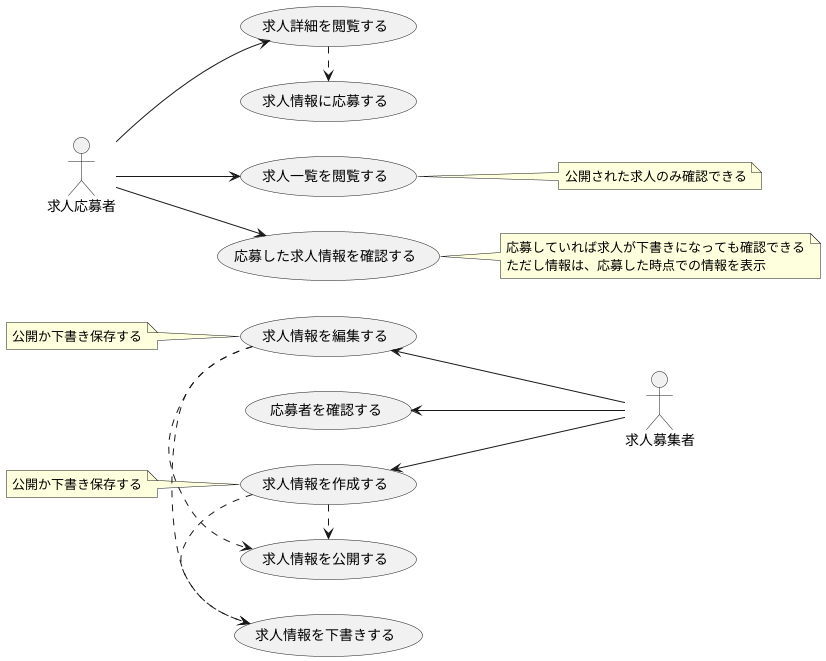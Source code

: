 @startuml
'https://plantuml.com/use-case-diagram
left to right direction

:求人募集者: as Client
:求人応募者: as User

(求人情報を作成する) as (CreateJobOffer)
(求人情報を編集する) as (EditJobOffer)
(求人情報を公開する) as (PublicJobOffer)
(求人情報を下書きする) as (DraftJobOffer)
(応募者を確認する) as (ShowJobApplicationUserList)
(求人一覧を閲覧する) as (ShowJobOfferList)
(求人詳細を閲覧する) as (ShowJobOffer)
(求人情報に応募する) as (JobApplication)
(応募した求人情報を確認する) as (ShowJobApplicationHistory)

(CreateJobOffer) <-- Client
(CreateJobOffer) .> (DraftJobOffer)
(CreateJobOffer) .> (PublicJobOffer)
(EditJobOffer) <-- Client
(EditJobOffer) .> (PublicJobOffer)
(EditJobOffer) .> (DraftJobOffer)
(ShowJobApplicationUserList) <-- Client

User --> (ShowJobOfferList)
User --> (ShowJobOffer)
(ShowJobOffer) .> (JobApplication)
User --> (ShowJobApplicationHistory)

note left of (CreateJobOffer) : 公開か下書き保存する
note left of (EditJobOffer) : 公開か下書き保存する
note right of (ShowJobOfferList) : 公開された求人のみ確認できる
note right of (ShowJobApplicationHistory) : 応募していれば求人が下書きになっても確認できる\nただし情報は、応募した時点での情報を表示
@enduml
